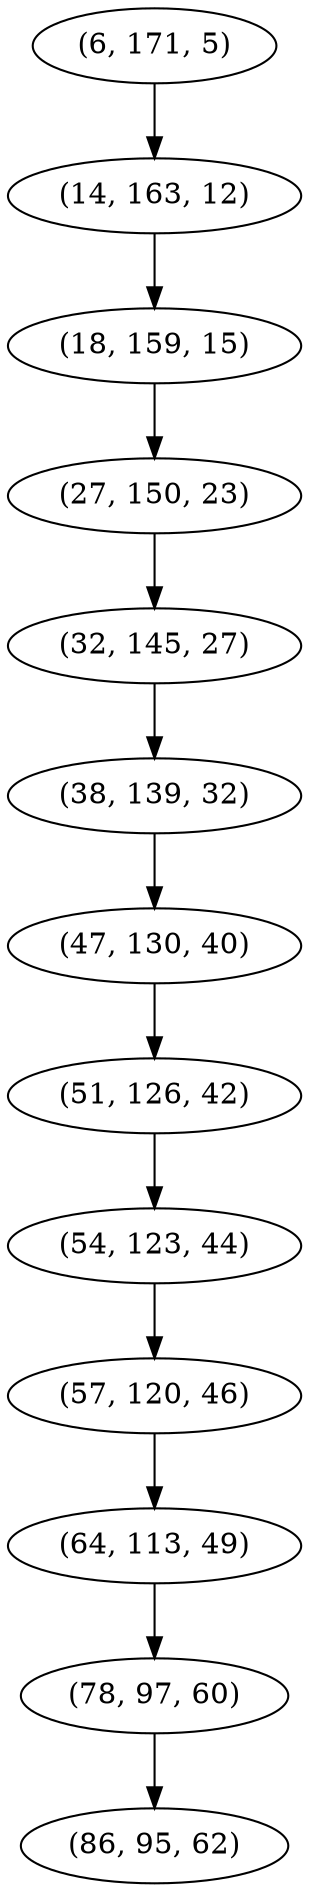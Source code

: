 digraph tree {
    "(6, 171, 5)";
    "(14, 163, 12)";
    "(18, 159, 15)";
    "(27, 150, 23)";
    "(32, 145, 27)";
    "(38, 139, 32)";
    "(47, 130, 40)";
    "(51, 126, 42)";
    "(54, 123, 44)";
    "(57, 120, 46)";
    "(64, 113, 49)";
    "(78, 97, 60)";
    "(86, 95, 62)";
    "(6, 171, 5)" -> "(14, 163, 12)";
    "(14, 163, 12)" -> "(18, 159, 15)";
    "(18, 159, 15)" -> "(27, 150, 23)";
    "(27, 150, 23)" -> "(32, 145, 27)";
    "(32, 145, 27)" -> "(38, 139, 32)";
    "(38, 139, 32)" -> "(47, 130, 40)";
    "(47, 130, 40)" -> "(51, 126, 42)";
    "(51, 126, 42)" -> "(54, 123, 44)";
    "(54, 123, 44)" -> "(57, 120, 46)";
    "(57, 120, 46)" -> "(64, 113, 49)";
    "(64, 113, 49)" -> "(78, 97, 60)";
    "(78, 97, 60)" -> "(86, 95, 62)";
}
